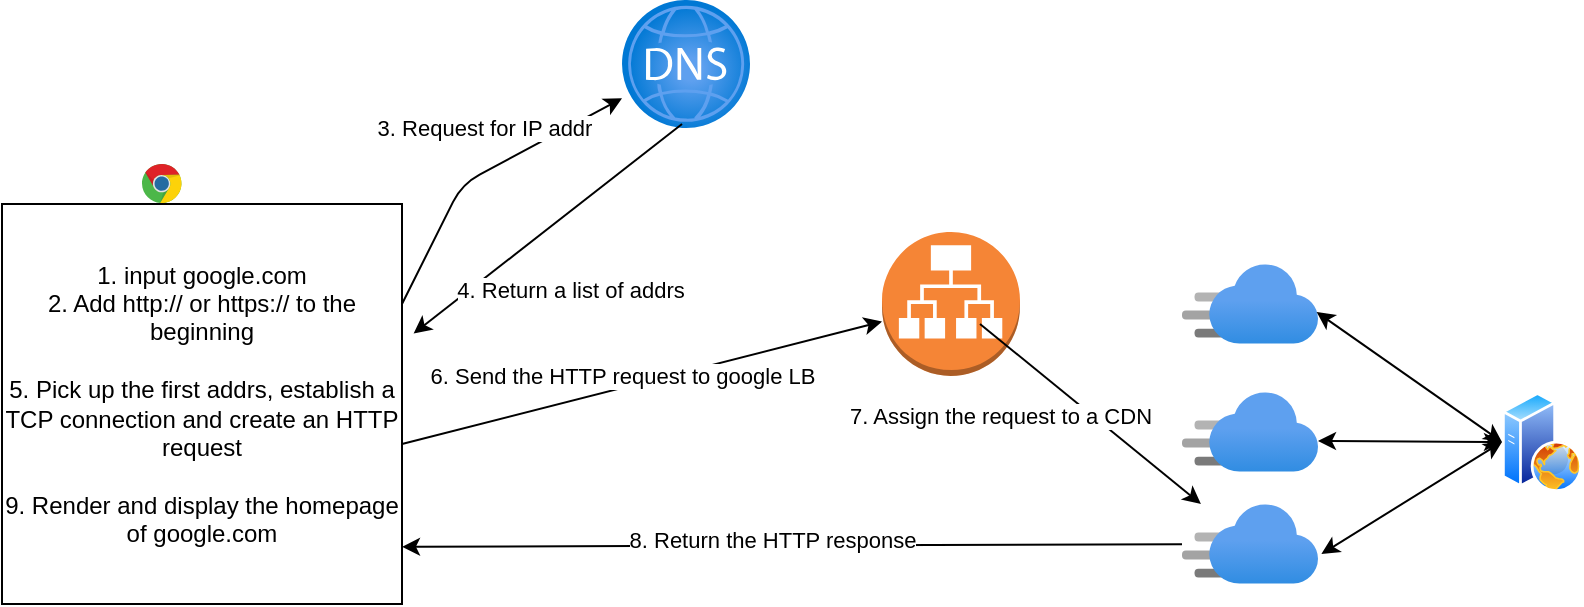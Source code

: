 <mxfile version="15.0.6" type="github">
  <diagram id="xaLPYDXsd6TYU1fDOlBP" name="Page-1">
    <mxGraphModel dx="1209" dy="684" grid="1" gridSize="10" guides="1" tooltips="1" connect="1" arrows="1" fold="1" page="1" pageScale="1" pageWidth="827" pageHeight="1169" math="0" shadow="0">
      <root>
        <mxCell id="0" />
        <mxCell id="1" parent="0" />
        <mxCell id="oSNU9R3x4BIs3kX_1ieM-2" value="" style="dashed=0;outlineConnect=0;html=1;align=center;labelPosition=center;verticalLabelPosition=bottom;verticalAlign=top;shape=mxgraph.weblogos.chrome" parent="1" vertex="1">
          <mxGeometry x="100" y="160" width="20" height="20" as="geometry" />
        </mxCell>
        <mxCell id="oSNU9R3x4BIs3kX_1ieM-3" value="1. input google.com&lt;br&gt;2. Add http:// or https:// to the beginning&lt;br&gt;&lt;br&gt;5. Pick up the first addrs, establish a TCP connection and create an HTTP request&lt;br&gt;&lt;br&gt;9. Render and display the homepage of google.com" style="whiteSpace=wrap;html=1;aspect=fixed;" parent="1" vertex="1">
          <mxGeometry x="30" y="180" width="200" height="200" as="geometry" />
        </mxCell>
        <mxCell id="oSNU9R3x4BIs3kX_1ieM-5" value="" style="aspect=fixed;html=1;points=[];align=center;image;fontSize=12;image=img/lib/azure2/networking/DNS_Zones.svg;" parent="1" vertex="1">
          <mxGeometry x="340" y="78" width="64" height="64" as="geometry" />
        </mxCell>
        <mxCell id="oSNU9R3x4BIs3kX_1ieM-6" value="" style="aspect=fixed;html=1;points=[];align=center;image;fontSize=12;image=img/lib/azure2/app_services/CDN_Profiles.svg;" parent="1" vertex="1">
          <mxGeometry x="620" y="210" width="68" height="40" as="geometry" />
        </mxCell>
        <mxCell id="oSNU9R3x4BIs3kX_1ieM-7" value="" style="aspect=fixed;perimeter=ellipsePerimeter;html=1;align=center;shadow=0;dashed=0;spacingTop=3;image;image=img/lib/active_directory/web_server.svg;" parent="1" vertex="1">
          <mxGeometry x="780" y="274" width="40" height="50" as="geometry" />
        </mxCell>
        <mxCell id="oSNU9R3x4BIs3kX_1ieM-8" value="" style="endArrow=classic;html=1;exitX=1;exitY=0.25;exitDx=0;exitDy=0;" parent="1" source="oSNU9R3x4BIs3kX_1ieM-3" target="oSNU9R3x4BIs3kX_1ieM-5" edge="1">
          <mxGeometry width="50" height="50" relative="1" as="geometry">
            <mxPoint x="150" y="250" as="sourcePoint" />
            <mxPoint x="200" y="200" as="targetPoint" />
            <Array as="points">
              <mxPoint x="260" y="170" />
            </Array>
          </mxGeometry>
        </mxCell>
        <mxCell id="oSNU9R3x4BIs3kX_1ieM-9" value="3. Request for IP addr" style="edgeLabel;html=1;align=center;verticalAlign=middle;resizable=0;points=[];" parent="oSNU9R3x4BIs3kX_1ieM-8" vertex="1" connectable="0">
          <mxGeometry x="0.204" y="2" relative="1" as="geometry">
            <mxPoint x="-13" y="-13" as="offset" />
          </mxGeometry>
        </mxCell>
        <mxCell id="oSNU9R3x4BIs3kX_1ieM-13" value="" style="endArrow=classic;html=1;exitX=0.469;exitY=0.969;exitDx=0;exitDy=0;exitPerimeter=0;entryX=1.029;entryY=0.324;entryDx=0;entryDy=0;entryPerimeter=0;" parent="1" source="oSNU9R3x4BIs3kX_1ieM-5" target="oSNU9R3x4BIs3kX_1ieM-3" edge="1">
          <mxGeometry width="50" height="50" relative="1" as="geometry">
            <mxPoint x="220" y="340" as="sourcePoint" />
            <mxPoint x="270" y="290" as="targetPoint" />
          </mxGeometry>
        </mxCell>
        <mxCell id="oSNU9R3x4BIs3kX_1ieM-14" value="4. Return a list of addrs" style="edgeLabel;html=1;align=center;verticalAlign=middle;resizable=0;points=[];" parent="oSNU9R3x4BIs3kX_1ieM-13" vertex="1" connectable="0">
          <mxGeometry x="0.228" relative="1" as="geometry">
            <mxPoint x="26" y="18" as="offset" />
          </mxGeometry>
        </mxCell>
        <mxCell id="oSNU9R3x4BIs3kX_1ieM-15" value="" style="outlineConnect=0;dashed=0;verticalLabelPosition=bottom;verticalAlign=top;align=center;html=1;shape=mxgraph.aws3.application_load_balancer;fillColor=#F58536;gradientColor=none;" parent="1" vertex="1">
          <mxGeometry x="470" y="194" width="69" height="72" as="geometry" />
        </mxCell>
        <mxCell id="oSNU9R3x4BIs3kX_1ieM-19" value="" style="endArrow=classic;html=1;" parent="1" target="oSNU9R3x4BIs3kX_1ieM-28" edge="1">
          <mxGeometry width="50" height="50" relative="1" as="geometry">
            <mxPoint x="519" y="240" as="sourcePoint" />
            <mxPoint x="569" y="190" as="targetPoint" />
          </mxGeometry>
        </mxCell>
        <mxCell id="oSNU9R3x4BIs3kX_1ieM-20" value="7. Assign the request to a CDN" style="edgeLabel;html=1;align=center;verticalAlign=middle;resizable=0;points=[];" parent="oSNU9R3x4BIs3kX_1ieM-19" vertex="1" connectable="0">
          <mxGeometry x="0.313" y="-2" relative="1" as="geometry">
            <mxPoint x="-61" y="-15" as="offset" />
          </mxGeometry>
        </mxCell>
        <mxCell id="oSNU9R3x4BIs3kX_1ieM-26" value="" style="endArrow=classic;startArrow=classic;html=1;entryX=0;entryY=0.5;entryDx=0;entryDy=0;exitX=0.99;exitY=0.6;exitDx=0;exitDy=0;exitPerimeter=0;" parent="1" source="oSNU9R3x4BIs3kX_1ieM-6" target="oSNU9R3x4BIs3kX_1ieM-7" edge="1">
          <mxGeometry width="50" height="50" relative="1" as="geometry">
            <mxPoint x="670" y="260" as="sourcePoint" />
            <mxPoint x="720" y="210" as="targetPoint" />
          </mxGeometry>
        </mxCell>
        <mxCell id="oSNU9R3x4BIs3kX_1ieM-27" value="" style="aspect=fixed;html=1;points=[];align=center;image;fontSize=12;image=img/lib/azure2/app_services/CDN_Profiles.svg;" parent="1" vertex="1">
          <mxGeometry x="620" y="274" width="68" height="40" as="geometry" />
        </mxCell>
        <mxCell id="oSNU9R3x4BIs3kX_1ieM-28" value="" style="aspect=fixed;html=1;points=[];align=center;image;fontSize=12;image=img/lib/azure2/app_services/CDN_Profiles.svg;" parent="1" vertex="1">
          <mxGeometry x="620" y="330" width="68" height="40" as="geometry" />
        </mxCell>
        <mxCell id="oSNU9R3x4BIs3kX_1ieM-30" value="" style="endArrow=classic;startArrow=classic;html=1;exitX=1.025;exitY=0.625;exitDx=0;exitDy=0;exitPerimeter=0;" parent="1" source="oSNU9R3x4BIs3kX_1ieM-28" edge="1">
          <mxGeometry width="50" height="50" relative="1" as="geometry">
            <mxPoint x="688" y="374" as="sourcePoint" />
            <mxPoint x="780" y="299" as="targetPoint" />
          </mxGeometry>
        </mxCell>
        <mxCell id="oSNU9R3x4BIs3kX_1ieM-31" value="" style="endArrow=classic;startArrow=classic;html=1;" parent="1" edge="1">
          <mxGeometry width="50" height="50" relative="1" as="geometry">
            <mxPoint x="688" y="298.5" as="sourcePoint" />
            <mxPoint x="780" y="299" as="targetPoint" />
          </mxGeometry>
        </mxCell>
        <mxCell id="oSNU9R3x4BIs3kX_1ieM-32" value="" style="endArrow=classic;html=1;entryX=1;entryY=0.857;entryDx=0;entryDy=0;entryPerimeter=0;" parent="1" source="oSNU9R3x4BIs3kX_1ieM-28" target="oSNU9R3x4BIs3kX_1ieM-3" edge="1">
          <mxGeometry width="50" height="50" relative="1" as="geometry">
            <mxPoint x="220" y="320" as="sourcePoint" />
            <mxPoint x="270" y="270" as="targetPoint" />
          </mxGeometry>
        </mxCell>
        <mxCell id="oSNU9R3x4BIs3kX_1ieM-33" value="8. Return the HTTP response" style="edgeLabel;html=1;align=center;verticalAlign=middle;resizable=0;points=[];" parent="oSNU9R3x4BIs3kX_1ieM-32" vertex="1" connectable="0">
          <mxGeometry x="0.05" y="-3" relative="1" as="geometry">
            <mxPoint as="offset" />
          </mxGeometry>
        </mxCell>
        <mxCell id="LT8Tue15M8ALyxreELvt-1" value="" style="endArrow=classic;html=1;" edge="1" parent="1" target="oSNU9R3x4BIs3kX_1ieM-15">
          <mxGeometry width="50" height="50" relative="1" as="geometry">
            <mxPoint x="230" y="300" as="sourcePoint" />
            <mxPoint x="440" y="300" as="targetPoint" />
            <Array as="points">
              <mxPoint x="230" y="300" />
            </Array>
          </mxGeometry>
        </mxCell>
        <mxCell id="LT8Tue15M8ALyxreELvt-2" value="6. Send the HTTP request to google LB" style="edgeLabel;html=1;align=center;verticalAlign=middle;resizable=0;points=[];" vertex="1" connectable="0" parent="LT8Tue15M8ALyxreELvt-1">
          <mxGeometry x="0.182" y="-1" relative="1" as="geometry">
            <mxPoint x="-32" y="1" as="offset" />
          </mxGeometry>
        </mxCell>
      </root>
    </mxGraphModel>
  </diagram>
</mxfile>
